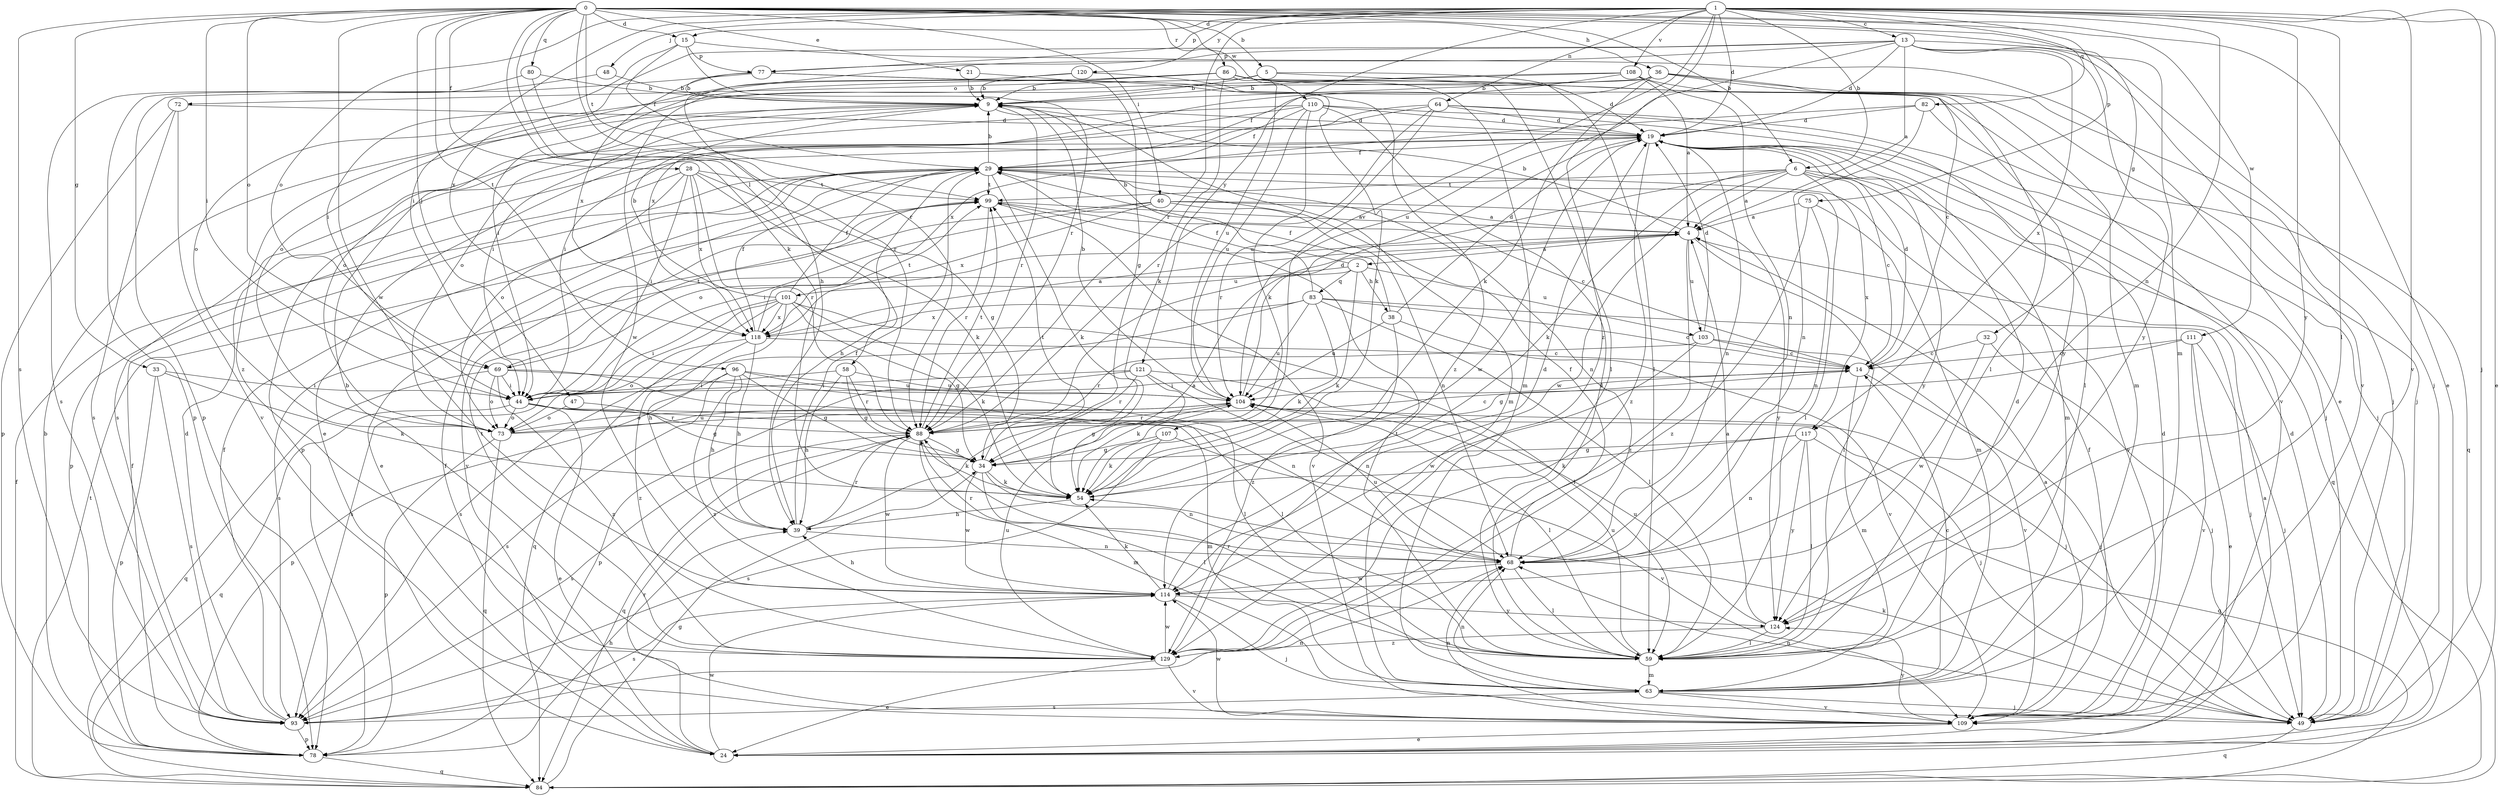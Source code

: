 strict digraph  {
0;
1;
2;
4;
5;
6;
9;
13;
14;
15;
19;
21;
24;
28;
29;
32;
33;
34;
36;
38;
39;
40;
44;
47;
48;
49;
54;
58;
59;
63;
64;
68;
69;
72;
73;
75;
77;
78;
80;
82;
83;
84;
86;
88;
93;
96;
99;
101;
103;
104;
107;
108;
109;
110;
111;
114;
117;
118;
120;
121;
124;
129;
0 -> 5  [label=b];
0 -> 6  [label=b];
0 -> 15  [label=d];
0 -> 21  [label=e];
0 -> 24  [label=e];
0 -> 28  [label=f];
0 -> 32  [label=g];
0 -> 33  [label=g];
0 -> 36  [label=h];
0 -> 40  [label=i];
0 -> 44  [label=i];
0 -> 47  [label=j];
0 -> 54  [label=k];
0 -> 58  [label=l];
0 -> 63  [label=m];
0 -> 69  [label=o];
0 -> 80  [label=q];
0 -> 86  [label=r];
0 -> 88  [label=r];
0 -> 93  [label=s];
0 -> 96  [label=t];
0 -> 99  [label=t];
0 -> 110  [label=w];
0 -> 111  [label=w];
0 -> 114  [label=w];
1 -> 6  [label=b];
1 -> 13  [label=c];
1 -> 15  [label=d];
1 -> 19  [label=d];
1 -> 24  [label=e];
1 -> 44  [label=i];
1 -> 48  [label=j];
1 -> 49  [label=j];
1 -> 59  [label=l];
1 -> 64  [label=n];
1 -> 68  [label=n];
1 -> 69  [label=o];
1 -> 75  [label=p];
1 -> 77  [label=p];
1 -> 82  [label=q];
1 -> 88  [label=r];
1 -> 107  [label=v];
1 -> 108  [label=v];
1 -> 109  [label=v];
1 -> 120  [label=y];
1 -> 121  [label=y];
1 -> 124  [label=y];
1 -> 129  [label=z];
2 -> 9  [label=b];
2 -> 38  [label=h];
2 -> 54  [label=k];
2 -> 83  [label=q];
2 -> 93  [label=s];
2 -> 101  [label=u];
2 -> 103  [label=u];
4 -> 2  [label=a];
4 -> 9  [label=b];
4 -> 59  [label=l];
4 -> 69  [label=o];
4 -> 103  [label=u];
4 -> 129  [label=z];
5 -> 9  [label=b];
5 -> 14  [label=c];
5 -> 59  [label=l];
5 -> 72  [label=o];
6 -> 4  [label=a];
6 -> 14  [label=c];
6 -> 54  [label=k];
6 -> 84  [label=q];
6 -> 88  [label=r];
6 -> 99  [label=t];
6 -> 109  [label=v];
6 -> 114  [label=w];
6 -> 117  [label=x];
9 -> 19  [label=d];
9 -> 44  [label=i];
9 -> 63  [label=m];
9 -> 73  [label=o];
9 -> 88  [label=r];
13 -> 4  [label=a];
13 -> 19  [label=d];
13 -> 39  [label=h];
13 -> 49  [label=j];
13 -> 77  [label=p];
13 -> 104  [label=u];
13 -> 109  [label=v];
13 -> 117  [label=x];
13 -> 118  [label=x];
13 -> 124  [label=y];
14 -> 19  [label=d];
14 -> 44  [label=i];
14 -> 49  [label=j];
14 -> 63  [label=m];
14 -> 104  [label=u];
15 -> 24  [label=e];
15 -> 29  [label=f];
15 -> 44  [label=i];
15 -> 77  [label=p];
15 -> 88  [label=r];
19 -> 29  [label=f];
19 -> 63  [label=m];
19 -> 68  [label=n];
19 -> 78  [label=p];
19 -> 114  [label=w];
19 -> 124  [label=y];
19 -> 129  [label=z];
21 -> 9  [label=b];
21 -> 34  [label=g];
24 -> 4  [label=a];
24 -> 29  [label=f];
24 -> 88  [label=r];
24 -> 114  [label=w];
28 -> 34  [label=g];
28 -> 44  [label=i];
28 -> 54  [label=k];
28 -> 73  [label=o];
28 -> 78  [label=p];
28 -> 88  [label=r];
28 -> 99  [label=t];
28 -> 118  [label=x];
29 -> 9  [label=b];
29 -> 24  [label=e];
29 -> 39  [label=h];
29 -> 54  [label=k];
29 -> 59  [label=l];
29 -> 68  [label=n];
29 -> 99  [label=t];
32 -> 14  [label=c];
32 -> 49  [label=j];
32 -> 114  [label=w];
33 -> 44  [label=i];
33 -> 54  [label=k];
33 -> 78  [label=p];
33 -> 93  [label=s];
34 -> 54  [label=k];
34 -> 59  [label=l];
34 -> 68  [label=n];
34 -> 99  [label=t];
34 -> 114  [label=w];
36 -> 9  [label=b];
36 -> 29  [label=f];
36 -> 49  [label=j];
36 -> 54  [label=k];
36 -> 59  [label=l];
36 -> 63  [label=m];
36 -> 73  [label=o];
38 -> 19  [label=d];
38 -> 29  [label=f];
38 -> 104  [label=u];
38 -> 109  [label=v];
38 -> 129  [label=z];
39 -> 4  [label=a];
39 -> 29  [label=f];
39 -> 68  [label=n];
39 -> 88  [label=r];
40 -> 4  [label=a];
40 -> 44  [label=i];
40 -> 68  [label=n];
40 -> 109  [label=v];
40 -> 118  [label=x];
40 -> 124  [label=y];
44 -> 24  [label=e];
44 -> 49  [label=j];
44 -> 63  [label=m];
44 -> 73  [label=o];
44 -> 84  [label=q];
44 -> 88  [label=r];
47 -> 34  [label=g];
47 -> 73  [label=o];
48 -> 9  [label=b];
48 -> 78  [label=p];
49 -> 19  [label=d];
49 -> 54  [label=k];
49 -> 68  [label=n];
49 -> 84  [label=q];
54 -> 39  [label=h];
58 -> 34  [label=g];
58 -> 39  [label=h];
58 -> 44  [label=i];
58 -> 88  [label=r];
58 -> 104  [label=u];
59 -> 19  [label=d];
59 -> 63  [label=m];
59 -> 88  [label=r];
59 -> 99  [label=t];
59 -> 104  [label=u];
63 -> 14  [label=c];
63 -> 49  [label=j];
63 -> 68  [label=n];
63 -> 93  [label=s];
63 -> 109  [label=v];
64 -> 19  [label=d];
64 -> 44  [label=i];
64 -> 49  [label=j];
64 -> 59  [label=l];
64 -> 73  [label=o];
64 -> 88  [label=r];
64 -> 104  [label=u];
68 -> 29  [label=f];
68 -> 59  [label=l];
68 -> 88  [label=r];
68 -> 104  [label=u];
68 -> 114  [label=w];
69 -> 44  [label=i];
69 -> 59  [label=l];
69 -> 68  [label=n];
69 -> 73  [label=o];
69 -> 84  [label=q];
69 -> 99  [label=t];
69 -> 129  [label=z];
72 -> 19  [label=d];
72 -> 78  [label=p];
72 -> 93  [label=s];
72 -> 109  [label=v];
73 -> 14  [label=c];
73 -> 78  [label=p];
73 -> 84  [label=q];
73 -> 104  [label=u];
75 -> 4  [label=a];
75 -> 63  [label=m];
75 -> 68  [label=n];
75 -> 129  [label=z];
77 -> 9  [label=b];
77 -> 54  [label=k];
77 -> 78  [label=p];
77 -> 118  [label=x];
77 -> 129  [label=z];
78 -> 9  [label=b];
78 -> 29  [label=f];
78 -> 39  [label=h];
78 -> 84  [label=q];
80 -> 9  [label=b];
80 -> 88  [label=r];
80 -> 93  [label=s];
82 -> 19  [label=d];
82 -> 68  [label=n];
82 -> 84  [label=q];
82 -> 118  [label=x];
83 -> 14  [label=c];
83 -> 29  [label=f];
83 -> 49  [label=j];
83 -> 54  [label=k];
83 -> 59  [label=l];
83 -> 93  [label=s];
83 -> 104  [label=u];
83 -> 118  [label=x];
84 -> 29  [label=f];
84 -> 34  [label=g];
84 -> 99  [label=t];
86 -> 9  [label=b];
86 -> 19  [label=d];
86 -> 54  [label=k];
86 -> 59  [label=l];
86 -> 63  [label=m];
86 -> 104  [label=u];
86 -> 114  [label=w];
86 -> 124  [label=y];
86 -> 129  [label=z];
88 -> 34  [label=g];
88 -> 54  [label=k];
88 -> 63  [label=m];
88 -> 84  [label=q];
88 -> 93  [label=s];
88 -> 99  [label=t];
88 -> 114  [label=w];
93 -> 19  [label=d];
93 -> 29  [label=f];
93 -> 68  [label=n];
93 -> 78  [label=p];
96 -> 34  [label=g];
96 -> 39  [label=h];
96 -> 59  [label=l];
96 -> 78  [label=p];
96 -> 93  [label=s];
96 -> 104  [label=u];
96 -> 129  [label=z];
99 -> 4  [label=a];
99 -> 14  [label=c];
99 -> 88  [label=r];
99 -> 109  [label=v];
101 -> 9  [label=b];
101 -> 29  [label=f];
101 -> 34  [label=g];
101 -> 39  [label=h];
101 -> 44  [label=i];
101 -> 54  [label=k];
101 -> 59  [label=l];
101 -> 84  [label=q];
101 -> 93  [label=s];
101 -> 118  [label=x];
103 -> 14  [label=c];
103 -> 19  [label=d];
103 -> 88  [label=r];
103 -> 109  [label=v];
103 -> 114  [label=w];
104 -> 9  [label=b];
104 -> 19  [label=d];
104 -> 34  [label=g];
104 -> 59  [label=l];
104 -> 73  [label=o];
104 -> 88  [label=r];
107 -> 34  [label=g];
107 -> 54  [label=k];
107 -> 93  [label=s];
107 -> 109  [label=v];
108 -> 4  [label=a];
108 -> 9  [label=b];
108 -> 49  [label=j];
108 -> 68  [label=n];
108 -> 73  [label=o];
108 -> 118  [label=x];
109 -> 4  [label=a];
109 -> 19  [label=d];
109 -> 24  [label=e];
109 -> 29  [label=f];
109 -> 68  [label=n];
109 -> 114  [label=w];
109 -> 124  [label=y];
110 -> 19  [label=d];
110 -> 24  [label=e];
110 -> 29  [label=f];
110 -> 49  [label=j];
110 -> 54  [label=k];
110 -> 59  [label=l];
110 -> 93  [label=s];
110 -> 104  [label=u];
111 -> 14  [label=c];
111 -> 24  [label=e];
111 -> 34  [label=g];
111 -> 49  [label=j];
111 -> 109  [label=v];
114 -> 19  [label=d];
114 -> 39  [label=h];
114 -> 49  [label=j];
114 -> 54  [label=k];
114 -> 93  [label=s];
114 -> 124  [label=y];
117 -> 34  [label=g];
117 -> 54  [label=k];
117 -> 59  [label=l];
117 -> 68  [label=n];
117 -> 84  [label=q];
117 -> 124  [label=y];
118 -> 4  [label=a];
118 -> 14  [label=c];
118 -> 29  [label=f];
118 -> 39  [label=h];
118 -> 73  [label=o];
118 -> 99  [label=t];
118 -> 129  [label=z];
120 -> 9  [label=b];
120 -> 44  [label=i];
120 -> 109  [label=v];
121 -> 44  [label=i];
121 -> 49  [label=j];
121 -> 54  [label=k];
121 -> 68  [label=n];
121 -> 78  [label=p];
121 -> 88  [label=r];
124 -> 4  [label=a];
124 -> 59  [label=l];
124 -> 104  [label=u];
124 -> 129  [label=z];
129 -> 9  [label=b];
129 -> 24  [label=e];
129 -> 99  [label=t];
129 -> 104  [label=u];
129 -> 109  [label=v];
129 -> 114  [label=w];
}
